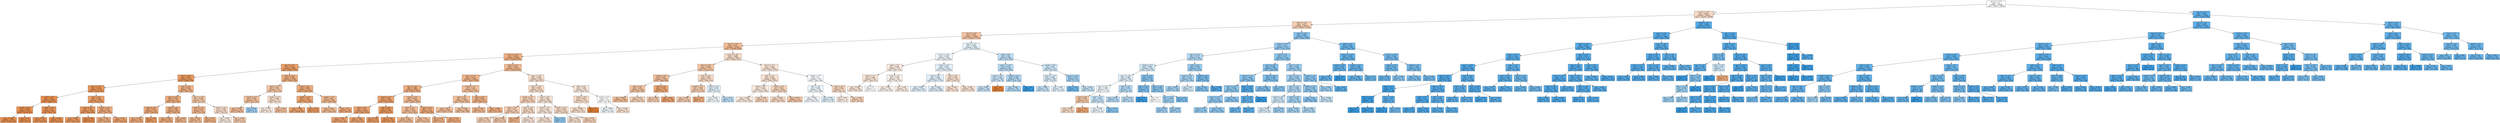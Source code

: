 digraph Tree {
node [shape=box, style="filled", color="black"] ;
0 [label="ap_hi_2 <= 0.5\ngini = 0.5\nsamples = 49000\nvalue = [24531, 24469]", fillcolor="#e5813901"] ;
1 [label="ap_hi_3 <= 0.5\ngini = 0.485\nsamples = 38935\nvalue = [22795, 16140]", fillcolor="#e581394a"] ;
0 -> 1 [labeldistance=2.5, labelangle=45, headlabel="True"] ;
2 [label="chol_3 <= 0.5\ngini = 0.471\nsamples = 36205\nvalue = [22437, 13768]", fillcolor="#e5813963"] ;
1 -> 2 ;
3 [label="age_4 <= 0.5\ngini = 0.453\nsamples = 32880\nvalue = [21502, 11378]", fillcolor="#e5813978"] ;
2 -> 3 ;
4 [label="age_3 <= 0.5\ngini = 0.43\nsamples = 27936\nvalue = [19188, 8748]", fillcolor="#e581398b"] ;
3 -> 4 ;
5 [label="ap_hi_1 <= 0.5\ngini = 0.394\nsamples = 19980\nvalue = [14599, 5381]", fillcolor="#e58139a1"] ;
4 -> 5 ;
6 [label="age_2 <= 0.5\ngini = 0.313\nsamples = 6464\nvalue = [5209, 1255]", fillcolor="#e58139c2"] ;
5 -> 6 ;
7 [label="chol_2 <= 0.5\ngini = 0.267\nsamples = 4275\nvalue = [3596, 679]", fillcolor="#e58139cf"] ;
6 -> 7 ;
8 [label="age_1 <= 0.5\ngini = 0.243\nsamples = 3731\nvalue = [3204, 527]", fillcolor="#e58139d5"] ;
7 -> 8 ;
9 [label="male <= 0.5\ngini = 0.183\nsamples = 2076\nvalue = [1865, 211]", fillcolor="#e58139e2"] ;
8 -> 9 ;
10 [label="smoke <= 0.5\ngini = 0.168\nsamples = 1519\nvalue = [1378, 141]", fillcolor="#e58139e5"] ;
9 -> 10 ;
11 [label="gini = 0.168\nsamples = 1487\nvalue = [1349, 138]", fillcolor="#e58139e5"] ;
10 -> 11 ;
12 [label="gini = 0.17\nsamples = 32\nvalue = [29, 3]", fillcolor="#e58139e5"] ;
10 -> 12 ;
13 [label="smoke <= 0.5\ngini = 0.22\nsamples = 557\nvalue = [487, 70]", fillcolor="#e58139da"] ;
9 -> 13 ;
14 [label="gini = 0.235\nsamples = 426\nvalue = [368, 58]", fillcolor="#e58139d7"] ;
13 -> 14 ;
15 [label="gini = 0.166\nsamples = 131\nvalue = [119, 12]", fillcolor="#e58139e5"] ;
13 -> 15 ;
16 [label="male <= 0.5\ngini = 0.309\nsamples = 1655\nvalue = [1339, 316]", fillcolor="#e58139c3"] ;
8 -> 16 ;
17 [label="smoke <= 0.5\ngini = 0.28\nsamples = 1189\nvalue = [989, 200]", fillcolor="#e58139cb"] ;
16 -> 17 ;
18 [label="gini = 0.282\nsamples = 1167\nvalue = [969, 198]", fillcolor="#e58139cb"] ;
17 -> 18 ;
19 [label="gini = 0.165\nsamples = 22\nvalue = [20, 2]", fillcolor="#e58139e6"] ;
17 -> 19 ;
20 [label="smoke <= 0.5\ngini = 0.374\nsamples = 466\nvalue = [350, 116]", fillcolor="#e58139aa"] ;
16 -> 20 ;
21 [label="gini = 0.387\nsamples = 328\nvalue = [242, 86]", fillcolor="#e58139a4"] ;
20 -> 21 ;
22 [label="gini = 0.34\nsamples = 138\nvalue = [108, 30]", fillcolor="#e58139b8"] ;
20 -> 22 ;
23 [label="male <= 0.5\ngini = 0.403\nsamples = 544\nvalue = [392, 152]", fillcolor="#e581399c"] ;
7 -> 23 ;
24 [label="age_1 <= 0.5\ngini = 0.379\nsamples = 417\nvalue = [311, 106]", fillcolor="#e58139a8"] ;
23 -> 24 ;
25 [label="smoke <= 0.5\ngini = 0.372\nsamples = 194\nvalue = [146, 48]", fillcolor="#e58139ab"] ;
24 -> 25 ;
26 [label="gini = 0.375\nsamples = 188\nvalue = [141, 47]", fillcolor="#e58139aa"] ;
25 -> 26 ;
27 [label="gini = 0.278\nsamples = 6\nvalue = [5, 1]", fillcolor="#e58139cc"] ;
25 -> 27 ;
28 [label="smoke <= 0.5\ngini = 0.385\nsamples = 223\nvalue = [165, 58]", fillcolor="#e58139a5"] ;
24 -> 28 ;
29 [label="gini = 0.384\nsamples = 216\nvalue = [160, 56]", fillcolor="#e58139a6"] ;
28 -> 29 ;
30 [label="gini = 0.408\nsamples = 7\nvalue = [5, 2]", fillcolor="#e5813999"] ;
28 -> 30 ;
31 [label="age_1 <= 0.5\ngini = 0.462\nsamples = 127\nvalue = [81, 46]", fillcolor="#e581396e"] ;
23 -> 31 ;
32 [label="smoke <= 0.5\ngini = 0.416\nsamples = 61\nvalue = [43, 18]", fillcolor="#e5813994"] ;
31 -> 32 ;
33 [label="gini = 0.426\nsamples = 39\nvalue = [27, 12]", fillcolor="#e581398e"] ;
32 -> 33 ;
34 [label="gini = 0.397\nsamples = 22\nvalue = [16, 6]", fillcolor="#e581399f"] ;
32 -> 34 ;
35 [label="smoke <= 0.5\ngini = 0.489\nsamples = 66\nvalue = [38, 28]", fillcolor="#e5813943"] ;
31 -> 35 ;
36 [label="gini = 0.496\nsamples = 44\nvalue = [24, 20]", fillcolor="#e581392a"] ;
35 -> 36 ;
37 [label="gini = 0.463\nsamples = 22\nvalue = [14, 8]", fillcolor="#e581396d"] ;
35 -> 37 ;
38 [label="chol_1 <= 0.5\ngini = 0.388\nsamples = 2189\nvalue = [1613, 576]", fillcolor="#e58139a4"] ;
6 -> 38 ;
39 [label="male <= 0.5\ngini = 0.457\nsamples = 377\nvalue = [244, 133]", fillcolor="#e5813974"] ;
38 -> 39 ;
40 [label="smoke <= 0.5\ngini = 0.445\nsamples = 302\nvalue = [201, 101]", fillcolor="#e581397f"] ;
39 -> 40 ;
41 [label="gini = 0.438\nsamples = 293\nvalue = [198, 95]", fillcolor="#e5813985"] ;
40 -> 41 ;
42 [label="gini = 0.444\nsamples = 9\nvalue = [3, 6]", fillcolor="#399de57f"] ;
40 -> 42 ;
43 [label="smoke <= 0.5\ngini = 0.489\nsamples = 75\nvalue = [43, 32]", fillcolor="#e5813941"] ;
39 -> 43 ;
44 [label="gini = 0.497\nsamples = 54\nvalue = [29, 25]", fillcolor="#e5813923"] ;
43 -> 44 ;
45 [label="gini = 0.444\nsamples = 21\nvalue = [14, 7]", fillcolor="#e581397f"] ;
43 -> 45 ;
46 [label="male <= 0.5\ngini = 0.369\nsamples = 1812\nvalue = [1369, 443]", fillcolor="#e58139ac"] ;
38 -> 46 ;
47 [label="smoke <= 0.5\ngini = 0.347\nsamples = 1328\nvalue = [1031, 297]", fillcolor="#e58139b6"] ;
46 -> 47 ;
48 [label="gini = 0.348\nsamples = 1300\nvalue = [1008, 292]", fillcolor="#e58139b5"] ;
47 -> 48 ;
49 [label="gini = 0.293\nsamples = 28\nvalue = [23, 5]", fillcolor="#e58139c8"] ;
47 -> 49 ;
50 [label="smoke <= 0.5\ngini = 0.421\nsamples = 484\nvalue = [338, 146]", fillcolor="#e5813991"] ;
46 -> 50 ;
51 [label="gini = 0.433\nsamples = 378\nvalue = [258, 120]", fillcolor="#e5813988"] ;
50 -> 51 ;
52 [label="gini = 0.37\nsamples = 106\nvalue = [80, 26]", fillcolor="#e58139ac"] ;
50 -> 52 ;
53 [label="chol_2 <= 0.5\ngini = 0.424\nsamples = 13516\nvalue = [9390, 4126]", fillcolor="#e581398f"] ;
5 -> 53 ;
54 [label="age_2 <= 0.5\ngini = 0.412\nsamples = 12062\nvalue = [8557, 3505]", fillcolor="#e5813997"] ;
53 -> 54 ;
55 [label="age_1 <= 0.5\ngini = 0.386\nsamples = 6650\nvalue = [4912, 1738]", fillcolor="#e58139a5"] ;
54 -> 55 ;
56 [label="smoke <= 0.5\ngini = 0.329\nsamples = 3185\nvalue = [2525, 660]", fillcolor="#e58139bc"] ;
55 -> 56 ;
57 [label="male <= 0.5\ngini = 0.337\nsamples = 2810\nvalue = [2207, 603]", fillcolor="#e58139b9"] ;
56 -> 57 ;
58 [label="gini = 0.333\nsamples = 1717\nvalue = [1355, 362]", fillcolor="#e58139bb"] ;
57 -> 58 ;
59 [label="gini = 0.344\nsamples = 1093\nvalue = [852, 241]", fillcolor="#e58139b7"] ;
57 -> 59 ;
60 [label="male <= 0.5\ngini = 0.258\nsamples = 375\nvalue = [318, 57]", fillcolor="#e58139d1"] ;
56 -> 60 ;
61 [label="gini = 0.295\nsamples = 50\nvalue = [41, 9]", fillcolor="#e58139c7"] ;
60 -> 61 ;
62 [label="gini = 0.252\nsamples = 325\nvalue = [277, 48]", fillcolor="#e58139d3"] ;
60 -> 62 ;
63 [label="smoke <= 0.5\ngini = 0.429\nsamples = 3465\nvalue = [2387, 1078]", fillcolor="#e581398c"] ;
55 -> 63 ;
64 [label="male <= 0.5\ngini = 0.434\nsamples = 3121\nvalue = [2129, 992]", fillcolor="#e5813988"] ;
63 -> 64 ;
65 [label="gini = 0.43\nsamples = 1982\nvalue = [1363, 619]", fillcolor="#e581398b"] ;
64 -> 65 ;
66 [label="gini = 0.44\nsamples = 1139\nvalue = [766, 373]", fillcolor="#e5813983"] ;
64 -> 66 ;
67 [label="male <= 0.5\ngini = 0.375\nsamples = 344\nvalue = [258, 86]", fillcolor="#e58139aa"] ;
63 -> 67 ;
68 [label="gini = 0.397\nsamples = 33\nvalue = [24, 9]", fillcolor="#e581399f"] ;
67 -> 68 ;
69 [label="gini = 0.373\nsamples = 311\nvalue = [234, 77]", fillcolor="#e58139ab"] ;
67 -> 69 ;
70 [label="smoke <= 0.5\ngini = 0.44\nsamples = 5412\nvalue = [3645, 1767]", fillcolor="#e5813983"] ;
54 -> 70 ;
71 [label="male <= 0.5\ngini = 0.443\nsamples = 4990\nvalue = [3340, 1650]", fillcolor="#e5813981"] ;
70 -> 71 ;
72 [label="gini = 0.44\nsamples = 3495\nvalue = [2353, 1142]", fillcolor="#e5813983"] ;
71 -> 72 ;
73 [label="gini = 0.449\nsamples = 1495\nvalue = [987, 508]", fillcolor="#e581397c"] ;
71 -> 73 ;
74 [label="male <= 0.5\ngini = 0.401\nsamples = 422\nvalue = [305, 117]", fillcolor="#e581399d"] ;
70 -> 74 ;
75 [label="gini = 0.423\nsamples = 46\nvalue = [32, 14]", fillcolor="#e581398f"] ;
74 -> 75 ;
76 [label="gini = 0.398\nsamples = 376\nvalue = [273, 103]", fillcolor="#e581399f"] ;
74 -> 76 ;
77 [label="age_1 <= 0.5\ngini = 0.489\nsamples = 1454\nvalue = [833, 621]", fillcolor="#e5813941"] ;
53 -> 77 ;
78 [label="age_2 <= 0.5\ngini = 0.487\nsamples = 1027\nvalue = [597, 430]", fillcolor="#e5813947"] ;
77 -> 78 ;
79 [label="smoke <= 0.5\ngini = 0.473\nsamples = 344\nvalue = [212, 132]", fillcolor="#e5813960"] ;
78 -> 79 ;
80 [label="male <= 0.5\ngini = 0.47\nsamples = 296\nvalue = [184, 112]", fillcolor="#e5813964"] ;
79 -> 80 ;
81 [label="gini = 0.474\nsamples = 192\nvalue = [118, 74]", fillcolor="#e581395f"] ;
80 -> 81 ;
82 [label="gini = 0.464\nsamples = 104\nvalue = [66, 38]", fillcolor="#e581396c"] ;
80 -> 82 ;
83 [label="male <= 0.5\ngini = 0.486\nsamples = 48\nvalue = [28, 20]", fillcolor="#e5813949"] ;
79 -> 83 ;
84 [label="gini = 0.408\nsamples = 7\nvalue = [5, 2]", fillcolor="#e5813999"] ;
83 -> 84 ;
85 [label="gini = 0.493\nsamples = 41\nvalue = [23, 18]", fillcolor="#e5813937"] ;
83 -> 85 ;
86 [label="male <= 0.5\ngini = 0.492\nsamples = 683\nvalue = [385, 298]", fillcolor="#e581393a"] ;
78 -> 86 ;
87 [label="smoke <= 0.5\ngini = 0.494\nsamples = 470\nvalue = [261, 209]", fillcolor="#e5813933"] ;
86 -> 87 ;
88 [label="gini = 0.493\nsamples = 460\nvalue = [258, 202]", fillcolor="#e5813937"] ;
87 -> 88 ;
89 [label="gini = 0.42\nsamples = 10\nvalue = [3, 7]", fillcolor="#399de592"] ;
87 -> 89 ;
90 [label="smoke <= 0.5\ngini = 0.486\nsamples = 213\nvalue = [124, 89]", fillcolor="#e5813948"] ;
86 -> 90 ;
91 [label="gini = 0.491\nsamples = 153\nvalue = [87, 66]", fillcolor="#e581393e"] ;
90 -> 91 ;
92 [label="gini = 0.473\nsamples = 60\nvalue = [37, 23]", fillcolor="#e5813960"] ;
90 -> 92 ;
93 [label="male <= 0.5\ngini = 0.494\nsamples = 427\nvalue = [236, 191]", fillcolor="#e5813931"] ;
77 -> 93 ;
94 [label="smoke <= 0.5\ngini = 0.487\nsamples = 270\nvalue = [157, 113]", fillcolor="#e5813947"] ;
93 -> 94 ;
95 [label="gini = 0.489\nsamples = 266\nvalue = [153, 113]", fillcolor="#e5813943"] ;
94 -> 95 ;
96 [label="gini = 0.0\nsamples = 4\nvalue = [4, 0]", fillcolor="#e58139ff"] ;
94 -> 96 ;
97 [label="smoke <= 0.5\ngini = 0.5\nsamples = 157\nvalue = [79, 78]", fillcolor="#e5813903"] ;
93 -> 97 ;
98 [label="gini = 0.499\nsamples = 107\nvalue = [51, 56]", fillcolor="#399de517"] ;
97 -> 98 ;
99 [label="gini = 0.493\nsamples = 50\nvalue = [28, 22]", fillcolor="#e5813937"] ;
97 -> 99 ;
100 [label="ap_hi_1 <= 0.5\ngini = 0.488\nsamples = 7956\nvalue = [4589, 3367]", fillcolor="#e5813944"] ;
4 -> 100 ;
101 [label="chol_2 <= 0.5\ngini = 0.454\nsamples = 1771\nvalue = [1154, 617]", fillcolor="#e5813977"] ;
100 -> 101 ;
102 [label="smoke <= 0.5\ngini = 0.445\nsamples = 1454\nvalue = [968, 486]", fillcolor="#e581397f"] ;
101 -> 102 ;
103 [label="male <= 0.5\ngini = 0.451\nsamples = 1322\nvalue = [867, 455]", fillcolor="#e5813979"] ;
102 -> 103 ;
104 [label="gini = 0.442\nsamples = 1008\nvalue = [675, 333]", fillcolor="#e5813981"] ;
103 -> 104 ;
105 [label="gini = 0.475\nsamples = 314\nvalue = [192, 122]", fillcolor="#e581395d"] ;
103 -> 105 ;
106 [label="male <= 0.5\ngini = 0.359\nsamples = 132\nvalue = [101, 31]", fillcolor="#e58139b1"] ;
102 -> 106 ;
107 [label="gini = 0.469\nsamples = 16\nvalue = [10, 6]", fillcolor="#e5813966"] ;
106 -> 107 ;
108 [label="gini = 0.338\nsamples = 116\nvalue = [91, 25]", fillcolor="#e58139b9"] ;
106 -> 108 ;
109 [label="male <= 0.5\ngini = 0.485\nsamples = 317\nvalue = [186, 131]", fillcolor="#e581394b"] ;
101 -> 109 ;
110 [label="smoke <= 0.5\ngini = 0.468\nsamples = 241\nvalue = [151, 90]", fillcolor="#e5813967"] ;
109 -> 110 ;
111 [label="gini = 0.469\nsamples = 237\nvalue = [148, 89]", fillcolor="#e5813966"] ;
110 -> 111 ;
112 [label="gini = 0.375\nsamples = 4\nvalue = [3, 1]", fillcolor="#e58139aa"] ;
110 -> 112 ;
113 [label="smoke <= 0.5\ngini = 0.497\nsamples = 76\nvalue = [35, 41]", fillcolor="#399de525"] ;
109 -> 113 ;
114 [label="gini = 0.499\nsamples = 56\nvalue = [27, 29]", fillcolor="#399de512"] ;
113 -> 114 ;
115 [label="gini = 0.48\nsamples = 20\nvalue = [8, 12]", fillcolor="#399de555"] ;
113 -> 115 ;
116 [label="chol_2 <= 0.5\ngini = 0.494\nsamples = 6185\nvalue = [3435, 2750]", fillcolor="#e5813933"] ;
100 -> 116 ;
117 [label="male <= 0.5\ngini = 0.492\nsamples = 5404\nvalue = [3053, 2351]", fillcolor="#e581393b"] ;
116 -> 117 ;
118 [label="smoke <= 0.5\ngini = 0.495\nsamples = 3550\nvalue = [1944, 1606]", fillcolor="#e581392c"] ;
117 -> 118 ;
119 [label="gini = 0.496\nsamples = 3497\nvalue = [1912, 1585]", fillcolor="#e581392c"] ;
118 -> 119 ;
120 [label="gini = 0.478\nsamples = 53\nvalue = [32, 21]", fillcolor="#e5813958"] ;
118 -> 120 ;
121 [label="smoke <= 0.5\ngini = 0.481\nsamples = 1854\nvalue = [1109, 745]", fillcolor="#e5813954"] ;
117 -> 121 ;
122 [label="gini = 0.485\nsamples = 1517\nvalue = [891, 626]", fillcolor="#e581394c"] ;
121 -> 122 ;
123 [label="gini = 0.457\nsamples = 337\nvalue = [218, 119]", fillcolor="#e5813974"] ;
121 -> 123 ;
124 [label="smoke <= 0.5\ngini = 0.5\nsamples = 781\nvalue = [382, 399]", fillcolor="#399de50b"] ;
116 -> 124 ;
125 [label="male <= 0.5\ngini = 0.499\nsamples = 704\nvalue = [336, 368]", fillcolor="#399de516"] ;
124 -> 125 ;
126 [label="gini = 0.499\nsamples = 536\nvalue = [259, 277]", fillcolor="#399de511"] ;
125 -> 126 ;
127 [label="gini = 0.497\nsamples = 168\nvalue = [77, 91]", fillcolor="#399de527"] ;
125 -> 127 ;
128 [label="male <= 0.5\ngini = 0.481\nsamples = 77\nvalue = [46, 31]", fillcolor="#e5813953"] ;
124 -> 128 ;
129 [label="gini = 0.497\nsamples = 13\nvalue = [7, 6]", fillcolor="#e5813924"] ;
128 -> 129 ;
130 [label="gini = 0.476\nsamples = 64\nvalue = [39, 25]", fillcolor="#e581395c"] ;
128 -> 130 ;
131 [label="chol_2 <= 0.5\ngini = 0.498\nsamples = 4944\nvalue = [2314, 2630]", fillcolor="#399de51f"] ;
3 -> 131 ;
132 [label="ap_hi_1 <= 0.5\ngini = 0.499\nsamples = 4264\nvalue = [2042, 2222]", fillcolor="#399de515"] ;
131 -> 132 ;
133 [label="male <= 0.5\ngini = 0.496\nsamples = 811\nvalue = [441, 370]", fillcolor="#e5813929"] ;
132 -> 133 ;
134 [label="smoke <= 0.5\ngini = 0.494\nsamples = 530\nvalue = [293, 237]", fillcolor="#e5813931"] ;
133 -> 134 ;
135 [label="gini = 0.494\nsamples = 526\nvalue = [291, 235]", fillcolor="#e5813931"] ;
134 -> 135 ;
136 [label="gini = 0.5\nsamples = 4\nvalue = [2, 2]", fillcolor="#e5813900"] ;
134 -> 136 ;
137 [label="smoke <= 0.5\ngini = 0.499\nsamples = 281\nvalue = [148, 133]", fillcolor="#e581391a"] ;
133 -> 137 ;
138 [label="gini = 0.499\nsamples = 229\nvalue = [120, 109]", fillcolor="#e5813917"] ;
137 -> 138 ;
139 [label="gini = 0.497\nsamples = 52\nvalue = [28, 24]", fillcolor="#e5813924"] ;
137 -> 139 ;
140 [label="smoke <= 0.5\ngini = 0.497\nsamples = 3453\nvalue = [1601, 1852]", fillcolor="#399de523"] ;
132 -> 140 ;
141 [label="male <= 0.5\ngini = 0.496\nsamples = 3230\nvalue = [1475, 1755]", fillcolor="#399de529"] ;
140 -> 141 ;
142 [label="gini = 0.496\nsamples = 2135\nvalue = [978, 1157]", fillcolor="#399de527"] ;
141 -> 142 ;
143 [label="gini = 0.496\nsamples = 1095\nvalue = [497, 598]", fillcolor="#399de52b"] ;
141 -> 143 ;
144 [label="male <= 0.5\ngini = 0.492\nsamples = 223\nvalue = [126, 97]", fillcolor="#e581393b"] ;
140 -> 144 ;
145 [label="gini = 0.491\nsamples = 23\nvalue = [13, 10]", fillcolor="#e581393b"] ;
144 -> 145 ;
146 [label="gini = 0.492\nsamples = 200\nvalue = [113, 87]", fillcolor="#e581393b"] ;
144 -> 146 ;
147 [label="male <= 0.5\ngini = 0.48\nsamples = 680\nvalue = [272, 408]", fillcolor="#399de555"] ;
131 -> 147 ;
148 [label="ap_hi_1 <= 0.5\ngini = 0.474\nsamples = 463\nvalue = [179, 284]", fillcolor="#399de55e"] ;
147 -> 148 ;
149 [label="smoke <= 0.5\ngini = 0.488\nsamples = 128\nvalue = [54, 74]", fillcolor="#399de545"] ;
148 -> 149 ;
150 [label="gini = 0.485\nsamples = 126\nvalue = [52, 74]", fillcolor="#399de54c"] ;
149 -> 150 ;
151 [label="gini = 0.0\nsamples = 2\nvalue = [2, 0]", fillcolor="#e58139ff"] ;
149 -> 151 ;
152 [label="smoke <= 0.5\ngini = 0.468\nsamples = 335\nvalue = [125, 210]", fillcolor="#399de567"] ;
148 -> 152 ;
153 [label="gini = 0.469\nsamples = 332\nvalue = [125, 207]", fillcolor="#399de565"] ;
152 -> 153 ;
154 [label="gini = 0.0\nsamples = 3\nvalue = [0, 3]", fillcolor="#399de5ff"] ;
152 -> 154 ;
155 [label="smoke <= 0.5\ngini = 0.49\nsamples = 217\nvalue = [93, 124]", fillcolor="#399de540"] ;
147 -> 155 ;
156 [label="ap_hi_1 <= 0.5\ngini = 0.495\nsamples = 169\nvalue = [76, 93]", fillcolor="#399de52f"] ;
155 -> 156 ;
157 [label="gini = 0.484\nsamples = 56\nvalue = [23, 33]", fillcolor="#399de54d"] ;
156 -> 157 ;
158 [label="gini = 0.498\nsamples = 113\nvalue = [53, 60]", fillcolor="#399de51e"] ;
156 -> 158 ;
159 [label="ap_hi_1 <= 0.5\ngini = 0.457\nsamples = 48\nvalue = [17, 31]", fillcolor="#399de573"] ;
155 -> 159 ;
160 [label="gini = 0.337\nsamples = 14\nvalue = [3, 11]", fillcolor="#399de5b9"] ;
159 -> 160 ;
161 [label="gini = 0.484\nsamples = 34\nvalue = [14, 20]", fillcolor="#399de54d"] ;
159 -> 161 ;
162 [label="age_4 <= 0.5\ngini = 0.404\nsamples = 3325\nvalue = [935, 2390]", fillcolor="#399de59b"] ;
2 -> 162 ;
163 [label="ap_hi_1 <= 0.5\ngini = 0.43\nsamples = 2376\nvalue = [742, 1634]", fillcolor="#399de58b"] ;
162 -> 163 ;
164 [label="age_3 <= 0.5\ngini = 0.473\nsamples = 444\nvalue = [170, 274]", fillcolor="#399de561"] ;
163 -> 164 ;
165 [label="smoke <= 0.5\ngini = 0.492\nsamples = 229\nvalue = [100, 129]", fillcolor="#399de539"] ;
164 -> 165 ;
166 [label="age_1 <= 0.5\ngini = 0.496\nsamples = 204\nvalue = [93, 111]", fillcolor="#399de529"] ;
165 -> 166 ;
167 [label="age_2 <= 0.5\ngini = 0.499\nsamples = 147\nvalue = [71, 76]", fillcolor="#399de511"] ;
166 -> 167 ;
168 [label="male <= 0.5\ngini = 0.459\nsamples = 42\nvalue = [27, 15]", fillcolor="#e5813971"] ;
167 -> 168 ;
169 [label="gini = 0.485\nsamples = 29\nvalue = [17, 12]", fillcolor="#e581394b"] ;
168 -> 169 ;
170 [label="gini = 0.355\nsamples = 13\nvalue = [10, 3]", fillcolor="#e58139b3"] ;
168 -> 170 ;
171 [label="male <= 0.5\ngini = 0.487\nsamples = 105\nvalue = [44, 61]", fillcolor="#399de547"] ;
167 -> 171 ;
172 [label="gini = 0.499\nsamples = 74\nvalue = [35, 39]", fillcolor="#399de51a"] ;
171 -> 172 ;
173 [label="gini = 0.412\nsamples = 31\nvalue = [9, 22]", fillcolor="#399de597"] ;
171 -> 173 ;
174 [label="male <= 0.5\ngini = 0.474\nsamples = 57\nvalue = [22, 35]", fillcolor="#399de55f"] ;
166 -> 174 ;
175 [label="gini = 0.472\nsamples = 34\nvalue = [13, 21]", fillcolor="#399de561"] ;
174 -> 175 ;
176 [label="gini = 0.476\nsamples = 23\nvalue = [9, 14]", fillcolor="#399de55b"] ;
174 -> 176 ;
177 [label="male <= 0.5\ngini = 0.403\nsamples = 25\nvalue = [7, 18]", fillcolor="#399de59c"] ;
165 -> 177 ;
178 [label="age_2 <= 0.5\ngini = 0.375\nsamples = 4\nvalue = [1, 3]", fillcolor="#399de5aa"] ;
177 -> 178 ;
179 [label="gini = 0.0\nsamples = 2\nvalue = [0, 2]", fillcolor="#399de5ff"] ;
178 -> 179 ;
180 [label="gini = 0.5\nsamples = 2\nvalue = [1, 1]", fillcolor="#e5813900"] ;
178 -> 180 ;
181 [label="age_2 <= 0.5\ngini = 0.408\nsamples = 21\nvalue = [6, 15]", fillcolor="#399de599"] ;
177 -> 181 ;
182 [label="age_1 <= 0.5\ngini = 0.444\nsamples = 9\nvalue = [3, 6]", fillcolor="#399de57f"] ;
181 -> 182 ;
183 [label="gini = 0.444\nsamples = 3\nvalue = [1, 2]", fillcolor="#399de57f"] ;
182 -> 183 ;
184 [label="gini = 0.444\nsamples = 6\nvalue = [2, 4]", fillcolor="#399de57f"] ;
182 -> 184 ;
185 [label="gini = 0.375\nsamples = 12\nvalue = [3, 9]", fillcolor="#399de5aa"] ;
181 -> 185 ;
186 [label="male <= 0.5\ngini = 0.439\nsamples = 215\nvalue = [70, 145]", fillcolor="#399de584"] ;
164 -> 186 ;
187 [label="smoke <= 0.5\ngini = 0.457\nsamples = 161\nvalue = [57, 104]", fillcolor="#399de573"] ;
186 -> 187 ;
188 [label="gini = 0.455\nsamples = 154\nvalue = [54, 100]", fillcolor="#399de575"] ;
187 -> 188 ;
189 [label="gini = 0.49\nsamples = 7\nvalue = [3, 4]", fillcolor="#399de540"] ;
187 -> 189 ;
190 [label="smoke <= 0.5\ngini = 0.366\nsamples = 54\nvalue = [13, 41]", fillcolor="#399de5ae"] ;
186 -> 190 ;
191 [label="gini = 0.391\nsamples = 45\nvalue = [12, 33]", fillcolor="#399de5a2"] ;
190 -> 191 ;
192 [label="gini = 0.198\nsamples = 9\nvalue = [1, 8]", fillcolor="#399de5df"] ;
190 -> 192 ;
193 [label="male <= 0.5\ngini = 0.417\nsamples = 1932\nvalue = [572, 1360]", fillcolor="#399de594"] ;
163 -> 193 ;
194 [label="age_3 <= 0.5\ngini = 0.405\nsamples = 1349\nvalue = [380, 969]", fillcolor="#399de59b"] ;
193 -> 194 ;
195 [label="smoke <= 0.5\ngini = 0.418\nsamples = 698\nvalue = [208, 490]", fillcolor="#399de593"] ;
194 -> 195 ;
196 [label="age_1 <= 0.5\ngini = 0.422\nsamples = 680\nvalue = [206, 474]", fillcolor="#399de590"] ;
195 -> 196 ;
197 [label="age_2 <= 0.5\ngini = 0.427\nsamples = 506\nvalue = [156, 350]", fillcolor="#399de58d"] ;
196 -> 197 ;
198 [label="gini = 0.433\nsamples = 104\nvalue = [33, 71]", fillcolor="#399de588"] ;
197 -> 198 ;
199 [label="gini = 0.425\nsamples = 402\nvalue = [123, 279]", fillcolor="#399de58f"] ;
197 -> 199 ;
200 [label="gini = 0.41\nsamples = 174\nvalue = [50, 124]", fillcolor="#399de598"] ;
196 -> 200 ;
201 [label="age_1 <= 0.5\ngini = 0.198\nsamples = 18\nvalue = [2, 16]", fillcolor="#399de5df"] ;
195 -> 201 ;
202 [label="age_2 <= 0.5\ngini = 0.278\nsamples = 12\nvalue = [2, 10]", fillcolor="#399de5cc"] ;
201 -> 202 ;
203 [label="gini = 0.32\nsamples = 5\nvalue = [1, 4]", fillcolor="#399de5bf"] ;
202 -> 203 ;
204 [label="gini = 0.245\nsamples = 7\nvalue = [1, 6]", fillcolor="#399de5d4"] ;
202 -> 204 ;
205 [label="gini = 0.0\nsamples = 6\nvalue = [0, 6]", fillcolor="#399de5ff"] ;
201 -> 205 ;
206 [label="smoke <= 0.5\ngini = 0.389\nsamples = 651\nvalue = [172, 479]", fillcolor="#399de5a3"] ;
194 -> 206 ;
207 [label="gini = 0.389\nsamples = 636\nvalue = [168, 468]", fillcolor="#399de5a3"] ;
206 -> 207 ;
208 [label="gini = 0.391\nsamples = 15\nvalue = [4, 11]", fillcolor="#399de5a2"] ;
206 -> 208 ;
209 [label="age_1 <= 0.5\ngini = 0.442\nsamples = 583\nvalue = [192, 391]", fillcolor="#399de582"] ;
193 -> 209 ;
210 [label="age_3 <= 0.5\ngini = 0.448\nsamples = 479\nvalue = [162, 317]", fillcolor="#399de57d"] ;
209 -> 210 ;
211 [label="age_2 <= 0.5\ngini = 0.468\nsamples = 209\nvalue = [78, 131]", fillcolor="#399de567"] ;
210 -> 211 ;
212 [label="smoke <= 0.5\ngini = 0.491\nsamples = 46\nvalue = [20, 26]", fillcolor="#399de53b"] ;
211 -> 212 ;
213 [label="gini = 0.495\nsamples = 40\nvalue = [18, 22]", fillcolor="#399de52e"] ;
212 -> 213 ;
214 [label="gini = 0.444\nsamples = 6\nvalue = [2, 4]", fillcolor="#399de57f"] ;
212 -> 214 ;
215 [label="smoke <= 0.5\ngini = 0.458\nsamples = 163\nvalue = [58, 105]", fillcolor="#399de572"] ;
211 -> 215 ;
216 [label="gini = 0.456\nsamples = 125\nvalue = [44, 81]", fillcolor="#399de574"] ;
215 -> 216 ;
217 [label="gini = 0.465\nsamples = 38\nvalue = [14, 24]", fillcolor="#399de56a"] ;
215 -> 217 ;
218 [label="smoke <= 0.5\ngini = 0.429\nsamples = 270\nvalue = [84, 186]", fillcolor="#399de58c"] ;
210 -> 218 ;
219 [label="gini = 0.41\nsamples = 222\nvalue = [64, 158]", fillcolor="#399de598"] ;
218 -> 219 ;
220 [label="gini = 0.486\nsamples = 48\nvalue = [20, 28]", fillcolor="#399de549"] ;
218 -> 220 ;
221 [label="smoke <= 0.5\ngini = 0.411\nsamples = 104\nvalue = [30, 74]", fillcolor="#399de598"] ;
209 -> 221 ;
222 [label="gini = 0.444\nsamples = 78\nvalue = [26, 52]", fillcolor="#399de57f"] ;
221 -> 222 ;
223 [label="gini = 0.26\nsamples = 26\nvalue = [4, 22]", fillcolor="#399de5d1"] ;
221 -> 223 ;
224 [label="male <= 0.5\ngini = 0.324\nsamples = 949\nvalue = [193, 756]", fillcolor="#399de5be"] ;
162 -> 224 ;
225 [label="ap_hi_1 <= 0.5\ngini = 0.305\nsamples = 650\nvalue = [122, 528]", fillcolor="#399de5c4"] ;
224 -> 225 ;
226 [label="smoke <= 0.5\ngini = 0.287\nsamples = 92\nvalue = [16, 76]", fillcolor="#399de5c9"] ;
225 -> 226 ;
227 [label="gini = 0.29\nsamples = 91\nvalue = [16, 75]", fillcolor="#399de5c9"] ;
226 -> 227 ;
228 [label="gini = 0.0\nsamples = 1\nvalue = [0, 1]", fillcolor="#399de5ff"] ;
226 -> 228 ;
229 [label="smoke <= 0.5\ngini = 0.308\nsamples = 558\nvalue = [106, 452]", fillcolor="#399de5c3"] ;
225 -> 229 ;
230 [label="gini = 0.308\nsamples = 548\nvalue = [104, 444]", fillcolor="#399de5c3"] ;
229 -> 230 ;
231 [label="gini = 0.32\nsamples = 10\nvalue = [2, 8]", fillcolor="#399de5bf"] ;
229 -> 231 ;
232 [label="ap_hi_1 <= 0.5\ngini = 0.362\nsamples = 299\nvalue = [71, 228]", fillcolor="#399de5b0"] ;
224 -> 232 ;
233 [label="smoke <= 0.5\ngini = 0.339\nsamples = 60\nvalue = [13, 47]", fillcolor="#399de5b8"] ;
232 -> 233 ;
234 [label="gini = 0.315\nsamples = 46\nvalue = [9, 37]", fillcolor="#399de5c1"] ;
233 -> 234 ;
235 [label="gini = 0.408\nsamples = 14\nvalue = [4, 10]", fillcolor="#399de599"] ;
233 -> 235 ;
236 [label="smoke <= 0.5\ngini = 0.368\nsamples = 239\nvalue = [58, 181]", fillcolor="#399de5ad"] ;
232 -> 236 ;
237 [label="gini = 0.372\nsamples = 198\nvalue = [49, 149]", fillcolor="#399de5ab"] ;
236 -> 237 ;
238 [label="gini = 0.343\nsamples = 41\nvalue = [9, 32]", fillcolor="#399de5b7"] ;
236 -> 238 ;
239 [label="smoke <= 0.5\ngini = 0.228\nsamples = 2730\nvalue = [358, 2372]", fillcolor="#399de5d9"] ;
1 -> 239 ;
240 [label="age_4 <= 0.5\ngini = 0.231\nsamples = 2466\nvalue = [328, 2138]", fillcolor="#399de5d8"] ;
239 -> 240 ;
241 [label="chol_1 <= 0.5\ngini = 0.225\nsamples = 1808\nvalue = [234, 1574]", fillcolor="#399de5d9"] ;
240 -> 241 ;
242 [label="age_3 <= 0.5\ngini = 0.242\nsamples = 689\nvalue = [97, 592]", fillcolor="#399de5d5"] ;
241 -> 242 ;
243 [label="age_1 <= 0.5\ngini = 0.207\nsamples = 349\nvalue = [41, 308]", fillcolor="#399de5dd"] ;
242 -> 243 ;
244 [label="age_2 <= 0.5\ngini = 0.195\nsamples = 247\nvalue = [27, 220]", fillcolor="#399de5e0"] ;
243 -> 244 ;
245 [label="male <= 0.5\ngini = 0.12\nsamples = 47\nvalue = [3, 44]", fillcolor="#399de5ee"] ;
244 -> 245 ;
246 [label="chol_2 <= 0.5\ngini = 0.057\nsamples = 34\nvalue = [1, 33]", fillcolor="#399de5f7"] ;
245 -> 246 ;
247 [label="gini = 0.0\nsamples = 7\nvalue = [0, 7]", fillcolor="#399de5ff"] ;
246 -> 247 ;
248 [label="gini = 0.071\nsamples = 27\nvalue = [1, 26]", fillcolor="#399de5f5"] ;
246 -> 248 ;
249 [label="chol_2 <= 0.5\ngini = 0.26\nsamples = 13\nvalue = [2, 11]", fillcolor="#399de5d1"] ;
245 -> 249 ;
250 [label="gini = 0.0\nsamples = 4\nvalue = [0, 4]", fillcolor="#399de5ff"] ;
249 -> 250 ;
251 [label="gini = 0.346\nsamples = 9\nvalue = [2, 7]", fillcolor="#399de5b6"] ;
249 -> 251 ;
252 [label="chol_3 <= 0.5\ngini = 0.211\nsamples = 200\nvalue = [24, 176]", fillcolor="#399de5dc"] ;
244 -> 252 ;
253 [label="male <= 0.5\ngini = 0.18\nsamples = 110\nvalue = [11, 99]", fillcolor="#399de5e3"] ;
252 -> 253 ;
254 [label="gini = 0.18\nsamples = 70\nvalue = [7, 63]", fillcolor="#399de5e3"] ;
253 -> 254 ;
255 [label="gini = 0.18\nsamples = 40\nvalue = [4, 36]", fillcolor="#399de5e3"] ;
253 -> 255 ;
256 [label="male <= 0.5\ngini = 0.247\nsamples = 90\nvalue = [13, 77]", fillcolor="#399de5d4"] ;
252 -> 256 ;
257 [label="gini = 0.245\nsamples = 63\nvalue = [9, 54]", fillcolor="#399de5d4"] ;
256 -> 257 ;
258 [label="gini = 0.252\nsamples = 27\nvalue = [4, 23]", fillcolor="#399de5d3"] ;
256 -> 258 ;
259 [label="male <= 0.5\ngini = 0.237\nsamples = 102\nvalue = [14, 88]", fillcolor="#399de5d6"] ;
243 -> 259 ;
260 [label="chol_3 <= 0.5\ngini = 0.254\nsamples = 67\nvalue = [10, 57]", fillcolor="#399de5d2"] ;
259 -> 260 ;
261 [label="gini = 0.24\nsamples = 43\nvalue = [6, 37]", fillcolor="#399de5d6"] ;
260 -> 261 ;
262 [label="gini = 0.278\nsamples = 24\nvalue = [4, 20]", fillcolor="#399de5cc"] ;
260 -> 262 ;
263 [label="chol_2 <= 0.5\ngini = 0.202\nsamples = 35\nvalue = [4, 31]", fillcolor="#399de5de"] ;
259 -> 263 ;
264 [label="gini = 0.133\nsamples = 14\nvalue = [1, 13]", fillcolor="#399de5eb"] ;
263 -> 264 ;
265 [label="gini = 0.245\nsamples = 21\nvalue = [3, 18]", fillcolor="#399de5d4"] ;
263 -> 265 ;
266 [label="male <= 0.5\ngini = 0.275\nsamples = 340\nvalue = [56, 284]", fillcolor="#399de5cd"] ;
242 -> 266 ;
267 [label="chol_3 <= 0.5\ngini = 0.248\nsamples = 234\nvalue = [34, 200]", fillcolor="#399de5d4"] ;
266 -> 267 ;
268 [label="gini = 0.271\nsamples = 99\nvalue = [16, 83]", fillcolor="#399de5ce"] ;
267 -> 268 ;
269 [label="gini = 0.231\nsamples = 135\nvalue = [18, 117]", fillcolor="#399de5d8"] ;
267 -> 269 ;
270 [label="chol_2 <= 0.5\ngini = 0.329\nsamples = 106\nvalue = [22, 84]", fillcolor="#399de5bc"] ;
266 -> 270 ;
271 [label="gini = 0.308\nsamples = 42\nvalue = [8, 34]", fillcolor="#399de5c3"] ;
270 -> 271 ;
272 [label="gini = 0.342\nsamples = 64\nvalue = [14, 50]", fillcolor="#399de5b8"] ;
270 -> 272 ;
273 [label="age_2 <= 0.5\ngini = 0.215\nsamples = 1119\nvalue = [137, 982]", fillcolor="#399de5db"] ;
241 -> 273 ;
274 [label="male <= 0.5\ngini = 0.209\nsamples = 778\nvalue = [92, 686]", fillcolor="#399de5dd"] ;
273 -> 274 ;
275 [label="age_1 <= 0.5\ngini = 0.2\nsamples = 514\nvalue = [58, 456]", fillcolor="#399de5df"] ;
274 -> 275 ;
276 [label="age_3 <= 0.5\ngini = 0.192\nsamples = 381\nvalue = [41, 340]", fillcolor="#399de5e0"] ;
275 -> 276 ;
277 [label="gini = 0.202\nsamples = 79\nvalue = [9, 70]", fillcolor="#399de5de"] ;
276 -> 277 ;
278 [label="gini = 0.189\nsamples = 302\nvalue = [32, 270]", fillcolor="#399de5e1"] ;
276 -> 278 ;
279 [label="gini = 0.223\nsamples = 133\nvalue = [17, 116]", fillcolor="#399de5da"] ;
275 -> 279 ;
280 [label="age_3 <= 0.5\ngini = 0.224\nsamples = 264\nvalue = [34, 230]", fillcolor="#399de5d9"] ;
274 -> 280 ;
281 [label="age_1 <= 0.5\ngini = 0.201\nsamples = 115\nvalue = [13, 102]", fillcolor="#399de5de"] ;
280 -> 281 ;
282 [label="gini = 0.176\nsamples = 41\nvalue = [4, 37]", fillcolor="#399de5e3"] ;
281 -> 282 ;
283 [label="gini = 0.214\nsamples = 74\nvalue = [9, 65]", fillcolor="#399de5dc"] ;
281 -> 283 ;
284 [label="gini = 0.242\nsamples = 149\nvalue = [21, 128]", fillcolor="#399de5d5"] ;
280 -> 284 ;
285 [label="male <= 0.5\ngini = 0.229\nsamples = 341\nvalue = [45, 296]", fillcolor="#399de5d8"] ;
273 -> 285 ;
286 [label="gini = 0.258\nsamples = 217\nvalue = [33, 184]", fillcolor="#399de5d1"] ;
285 -> 286 ;
287 [label="gini = 0.175\nsamples = 124\nvalue = [12, 112]", fillcolor="#399de5e4"] ;
285 -> 287 ;
288 [label="chol_1 <= 0.5\ngini = 0.245\nsamples = 658\nvalue = [94, 564]", fillcolor="#399de5d4"] ;
240 -> 288 ;
289 [label="male <= 0.5\ngini = 0.221\nsamples = 292\nvalue = [37, 255]", fillcolor="#399de5da"] ;
288 -> 289 ;
290 [label="chol_2 <= 0.5\ngini = 0.212\nsamples = 207\nvalue = [25, 182]", fillcolor="#399de5dc"] ;
289 -> 290 ;
291 [label="gini = 0.224\nsamples = 109\nvalue = [14, 95]", fillcolor="#399de5d9"] ;
290 -> 291 ;
292 [label="gini = 0.199\nsamples = 98\nvalue = [11, 87]", fillcolor="#399de5df"] ;
290 -> 292 ;
293 [label="chol_2 <= 0.5\ngini = 0.242\nsamples = 85\nvalue = [12, 73]", fillcolor="#399de5d5"] ;
289 -> 293 ;
294 [label="gini = 0.223\nsamples = 47\nvalue = [6, 41]", fillcolor="#399de5da"] ;
293 -> 294 ;
295 [label="gini = 0.266\nsamples = 38\nvalue = [6, 32]", fillcolor="#399de5cf"] ;
293 -> 295 ;
296 [label="male <= 0.5\ngini = 0.263\nsamples = 366\nvalue = [57, 309]", fillcolor="#399de5d0"] ;
288 -> 296 ;
297 [label="gini = 0.249\nsamples = 247\nvalue = [36, 211]", fillcolor="#399de5d3"] ;
296 -> 297 ;
298 [label="gini = 0.291\nsamples = 119\nvalue = [21, 98]", fillcolor="#399de5c8"] ;
296 -> 298 ;
299 [label="age_1 <= 0.5\ngini = 0.201\nsamples = 264\nvalue = [30, 234]", fillcolor="#399de5de"] ;
239 -> 299 ;
300 [label="male <= 0.5\ngini = 0.227\nsamples = 215\nvalue = [28, 187]", fillcolor="#399de5d9"] ;
299 -> 300 ;
301 [label="age_2 <= 0.5\ngini = 0.355\nsamples = 26\nvalue = [6, 20]", fillcolor="#399de5b3"] ;
300 -> 301 ;
302 [label="age_3 <= 0.5\ngini = 0.266\nsamples = 19\nvalue = [3, 16]", fillcolor="#399de5cf"] ;
301 -> 302 ;
303 [label="gini = 0.0\nsamples = 8\nvalue = [0, 8]", fillcolor="#399de5ff"] ;
302 -> 303 ;
304 [label="chol_3 <= 0.5\ngini = 0.397\nsamples = 11\nvalue = [3, 8]", fillcolor="#399de59f"] ;
302 -> 304 ;
305 [label="chol_1 <= 0.5\ngini = 0.444\nsamples = 9\nvalue = [3, 6]", fillcolor="#399de57f"] ;
304 -> 305 ;
306 [label="gini = 0.444\nsamples = 6\nvalue = [2, 4]", fillcolor="#399de57f"] ;
305 -> 306 ;
307 [label="gini = 0.444\nsamples = 3\nvalue = [1, 2]", fillcolor="#399de57f"] ;
305 -> 307 ;
308 [label="gini = 0.0\nsamples = 2\nvalue = [0, 2]", fillcolor="#399de5ff"] ;
304 -> 308 ;
309 [label="chol_1 <= 0.5\ngini = 0.49\nsamples = 7\nvalue = [3, 4]", fillcolor="#399de540"] ;
301 -> 309 ;
310 [label="gini = 0.0\nsamples = 3\nvalue = [0, 3]", fillcolor="#399de5ff"] ;
309 -> 310 ;
311 [label="gini = 0.375\nsamples = 4\nvalue = [3, 1]", fillcolor="#e58139aa"] ;
309 -> 311 ;
312 [label="chol_2 <= 0.5\ngini = 0.206\nsamples = 189\nvalue = [22, 167]", fillcolor="#399de5dd"] ;
300 -> 312 ;
313 [label="age_2 <= 0.5\ngini = 0.193\nsamples = 139\nvalue = [15, 124]", fillcolor="#399de5e0"] ;
312 -> 313 ;
314 [label="age_4 <= 0.5\ngini = 0.184\nsamples = 107\nvalue = [11, 96]", fillcolor="#399de5e2"] ;
313 -> 314 ;
315 [label="chol_1 <= 0.5\ngini = 0.168\nsamples = 65\nvalue = [6, 59]", fillcolor="#399de5e5"] ;
314 -> 315 ;
316 [label="age_3 <= 0.5\ngini = 0.219\nsamples = 16\nvalue = [2, 14]", fillcolor="#399de5db"] ;
315 -> 316 ;
317 [label="gini = 0.0\nsamples = 1\nvalue = [0, 1]", fillcolor="#399de5ff"] ;
316 -> 317 ;
318 [label="gini = 0.231\nsamples = 15\nvalue = [2, 13]", fillcolor="#399de5d8"] ;
316 -> 318 ;
319 [label="age_3 <= 0.5\ngini = 0.15\nsamples = 49\nvalue = [4, 45]", fillcolor="#399de5e8"] ;
315 -> 319 ;
320 [label="gini = 0.142\nsamples = 13\nvalue = [1, 12]", fillcolor="#399de5ea"] ;
319 -> 320 ;
321 [label="gini = 0.153\nsamples = 36\nvalue = [3, 33]", fillcolor="#399de5e8"] ;
319 -> 321 ;
322 [label="chol_1 <= 0.5\ngini = 0.21\nsamples = 42\nvalue = [5, 37]", fillcolor="#399de5dd"] ;
314 -> 322 ;
323 [label="gini = 0.18\nsamples = 10\nvalue = [1, 9]", fillcolor="#399de5e3"] ;
322 -> 323 ;
324 [label="gini = 0.219\nsamples = 32\nvalue = [4, 28]", fillcolor="#399de5db"] ;
322 -> 324 ;
325 [label="chol_1 <= 0.5\ngini = 0.219\nsamples = 32\nvalue = [4, 28]", fillcolor="#399de5db"] ;
313 -> 325 ;
326 [label="gini = 0.0\nsamples = 6\nvalue = [0, 6]", fillcolor="#399de5ff"] ;
325 -> 326 ;
327 [label="gini = 0.26\nsamples = 26\nvalue = [4, 22]", fillcolor="#399de5d1"] ;
325 -> 327 ;
328 [label="age_4 <= 0.5\ngini = 0.241\nsamples = 50\nvalue = [7, 43]", fillcolor="#399de5d5"] ;
312 -> 328 ;
329 [label="age_2 <= 0.5\ngini = 0.283\nsamples = 41\nvalue = [7, 34]", fillcolor="#399de5ca"] ;
328 -> 329 ;
330 [label="age_3 <= 0.5\ngini = 0.311\nsamples = 26\nvalue = [5, 21]", fillcolor="#399de5c2"] ;
329 -> 330 ;
331 [label="gini = 0.346\nsamples = 9\nvalue = [2, 7]", fillcolor="#399de5b6"] ;
330 -> 331 ;
332 [label="gini = 0.291\nsamples = 17\nvalue = [3, 14]", fillcolor="#399de5c8"] ;
330 -> 332 ;
333 [label="gini = 0.231\nsamples = 15\nvalue = [2, 13]", fillcolor="#399de5d8"] ;
329 -> 333 ;
334 [label="gini = 0.0\nsamples = 9\nvalue = [0, 9]", fillcolor="#399de5ff"] ;
328 -> 334 ;
335 [label="chol_2 <= 0.5\ngini = 0.078\nsamples = 49\nvalue = [2, 47]", fillcolor="#399de5f4"] ;
299 -> 335 ;
336 [label="chol_3 <= 0.5\ngini = 0.049\nsamples = 40\nvalue = [1, 39]", fillcolor="#399de5f8"] ;
335 -> 336 ;
337 [label="male <= 0.5\ngini = 0.062\nsamples = 31\nvalue = [1, 30]", fillcolor="#399de5f6"] ;
336 -> 337 ;
338 [label="gini = 0.0\nsamples = 2\nvalue = [0, 2]", fillcolor="#399de5ff"] ;
337 -> 338 ;
339 [label="gini = 0.067\nsamples = 29\nvalue = [1, 28]", fillcolor="#399de5f6"] ;
337 -> 339 ;
340 [label="gini = 0.0\nsamples = 9\nvalue = [0, 9]", fillcolor="#399de5ff"] ;
336 -> 340 ;
341 [label="gini = 0.198\nsamples = 9\nvalue = [1, 8]", fillcolor="#399de5df"] ;
335 -> 341 ;
342 [label="age_3 <= 0.5\ngini = 0.285\nsamples = 10065\nvalue = [1736, 8329]", fillcolor="#399de5ca"] ;
0 -> 342 [labeldistance=2.5, labelangle=-45, headlabel="False"] ;
343 [label="age_2 <= 0.5\ngini = 0.276\nsamples = 7078\nvalue = [1171, 5907]", fillcolor="#399de5cc"] ;
342 -> 343 ;
344 [label="chol_2 <= 0.5\ngini = 0.267\nsamples = 4726\nvalue = [750, 3976]", fillcolor="#399de5cf"] ;
343 -> 344 ;
345 [label="age_4 <= 0.5\ngini = 0.273\nsamples = 3783\nvalue = [617, 3166]", fillcolor="#399de5cd"] ;
344 -> 345 ;
346 [label="chol_3 <= 0.5\ngini = 0.283\nsamples = 1829\nvalue = [312, 1517]", fillcolor="#399de5cb"] ;
345 -> 346 ;
347 [label="male <= 0.5\ngini = 0.276\nsamples = 1559\nvalue = [258, 1301]", fillcolor="#399de5cc"] ;
346 -> 347 ;
348 [label="smoke <= 0.5\ngini = 0.286\nsamples = 895\nvalue = [155, 740]", fillcolor="#399de5ca"] ;
347 -> 348 ;
349 [label="age_1 <= 0.5\ngini = 0.284\nsamples = 877\nvalue = [150, 727]", fillcolor="#399de5ca"] ;
348 -> 349 ;
350 [label="gini = 0.271\nsamples = 328\nvalue = [53, 275]", fillcolor="#399de5ce"] ;
349 -> 350 ;
351 [label="gini = 0.291\nsamples = 549\nvalue = [97, 452]", fillcolor="#399de5c8"] ;
349 -> 351 ;
352 [label="age_1 <= 0.5\ngini = 0.401\nsamples = 18\nvalue = [5, 13]", fillcolor="#399de59d"] ;
348 -> 352 ;
353 [label="gini = 0.444\nsamples = 9\nvalue = [3, 6]", fillcolor="#399de57f"] ;
352 -> 353 ;
354 [label="gini = 0.346\nsamples = 9\nvalue = [2, 7]", fillcolor="#399de5b6"] ;
352 -> 354 ;
355 [label="age_1 <= 0.5\ngini = 0.262\nsamples = 664\nvalue = [103, 561]", fillcolor="#399de5d0"] ;
347 -> 355 ;
356 [label="smoke <= 0.5\ngini = 0.275\nsamples = 286\nvalue = [47, 239]", fillcolor="#399de5cd"] ;
355 -> 356 ;
357 [label="gini = 0.257\nsamples = 205\nvalue = [31, 174]", fillcolor="#399de5d2"] ;
356 -> 357 ;
358 [label="gini = 0.317\nsamples = 81\nvalue = [16, 65]", fillcolor="#399de5c0"] ;
356 -> 358 ;
359 [label="smoke <= 0.5\ngini = 0.252\nsamples = 378\nvalue = [56, 322]", fillcolor="#399de5d3"] ;
355 -> 359 ;
360 [label="gini = 0.257\nsamples = 291\nvalue = [44, 247]", fillcolor="#399de5d2"] ;
359 -> 360 ;
361 [label="gini = 0.238\nsamples = 87\nvalue = [12, 75]", fillcolor="#399de5d6"] ;
359 -> 361 ;
362 [label="male <= 0.5\ngini = 0.32\nsamples = 270\nvalue = [54, 216]", fillcolor="#399de5bf"] ;
346 -> 362 ;
363 [label="age_1 <= 0.5\ngini = 0.343\nsamples = 173\nvalue = [38, 135]", fillcolor="#399de5b7"] ;
362 -> 363 ;
364 [label="smoke <= 0.5\ngini = 0.3\nsamples = 49\nvalue = [9, 40]", fillcolor="#399de5c6"] ;
363 -> 364 ;
365 [label="gini = 0.305\nsamples = 48\nvalue = [9, 39]", fillcolor="#399de5c4"] ;
364 -> 365 ;
366 [label="gini = 0.0\nsamples = 1\nvalue = [0, 1]", fillcolor="#399de5ff"] ;
364 -> 366 ;
367 [label="smoke <= 0.5\ngini = 0.358\nsamples = 124\nvalue = [29, 95]", fillcolor="#399de5b1"] ;
363 -> 367 ;
368 [label="gini = 0.358\nsamples = 120\nvalue = [28, 92]", fillcolor="#399de5b1"] ;
367 -> 368 ;
369 [label="gini = 0.375\nsamples = 4\nvalue = [1, 3]", fillcolor="#399de5aa"] ;
367 -> 369 ;
370 [label="age_1 <= 0.5\ngini = 0.275\nsamples = 97\nvalue = [16, 81]", fillcolor="#399de5cd"] ;
362 -> 370 ;
371 [label="smoke <= 0.5\ngini = 0.343\nsamples = 41\nvalue = [9, 32]", fillcolor="#399de5b7"] ;
370 -> 371 ;
372 [label="gini = 0.403\nsamples = 25\nvalue = [7, 18]", fillcolor="#399de59c"] ;
371 -> 372 ;
373 [label="gini = 0.219\nsamples = 16\nvalue = [2, 14]", fillcolor="#399de5db"] ;
371 -> 373 ;
374 [label="smoke <= 0.5\ngini = 0.219\nsamples = 56\nvalue = [7, 49]", fillcolor="#399de5db"] ;
370 -> 374 ;
375 [label="gini = 0.223\nsamples = 47\nvalue = [6, 41]", fillcolor="#399de5da"] ;
374 -> 375 ;
376 [label="gini = 0.198\nsamples = 9\nvalue = [1, 8]", fillcolor="#399de5df"] ;
374 -> 376 ;
377 [label="smoke <= 0.5\ngini = 0.263\nsamples = 1954\nvalue = [305, 1649]", fillcolor="#399de5d0"] ;
345 -> 377 ;
378 [label="male <= 0.5\ngini = 0.267\nsamples = 1805\nvalue = [287, 1518]", fillcolor="#399de5cf"] ;
377 -> 378 ;
379 [label="chol_1 <= 0.5\ngini = 0.261\nsamples = 1247\nvalue = [192, 1055]", fillcolor="#399de5d1"] ;
378 -> 379 ;
380 [label="gini = 0.261\nsamples = 376\nvalue = [58, 318]", fillcolor="#399de5d0"] ;
379 -> 380 ;
381 [label="gini = 0.26\nsamples = 871\nvalue = [134, 737]", fillcolor="#399de5d1"] ;
379 -> 381 ;
382 [label="chol_1 <= 0.5\ngini = 0.283\nsamples = 558\nvalue = [95, 463]", fillcolor="#399de5cb"] ;
378 -> 382 ;
383 [label="gini = 0.273\nsamples = 129\nvalue = [21, 108]", fillcolor="#399de5cd"] ;
382 -> 383 ;
384 [label="gini = 0.285\nsamples = 429\nvalue = [74, 355]", fillcolor="#399de5ca"] ;
382 -> 384 ;
385 [label="male <= 0.5\ngini = 0.212\nsamples = 149\nvalue = [18, 131]", fillcolor="#399de5dc"] ;
377 -> 385 ;
386 [label="chol_3 <= 0.5\ngini = 0.278\nsamples = 18\nvalue = [3, 15]", fillcolor="#399de5cc"] ;
385 -> 386 ;
387 [label="gini = 0.346\nsamples = 9\nvalue = [2, 7]", fillcolor="#399de5b6"] ;
386 -> 387 ;
388 [label="gini = 0.198\nsamples = 9\nvalue = [1, 8]", fillcolor="#399de5df"] ;
386 -> 388 ;
389 [label="chol_1 <= 0.5\ngini = 0.203\nsamples = 131\nvalue = [15, 116]", fillcolor="#399de5de"] ;
385 -> 389 ;
390 [label="gini = 0.224\nsamples = 39\nvalue = [5, 34]", fillcolor="#399de5da"] ;
389 -> 390 ;
391 [label="gini = 0.194\nsamples = 92\nvalue = [10, 82]", fillcolor="#399de5e0"] ;
389 -> 391 ;
392 [label="male <= 0.5\ngini = 0.242\nsamples = 943\nvalue = [133, 810]", fillcolor="#399de5d5"] ;
344 -> 392 ;
393 [label="smoke <= 0.5\ngini = 0.227\nsamples = 581\nvalue = [76, 505]", fillcolor="#399de5d9"] ;
392 -> 393 ;
394 [label="age_4 <= 0.5\ngini = 0.235\nsamples = 560\nvalue = [76, 484]", fillcolor="#399de5d7"] ;
393 -> 394 ;
395 [label="age_1 <= 0.5\ngini = 0.218\nsamples = 273\nvalue = [34, 239]", fillcolor="#399de5db"] ;
394 -> 395 ;
396 [label="gini = 0.153\nsamples = 108\nvalue = [9, 99]", fillcolor="#399de5e8"] ;
395 -> 396 ;
397 [label="gini = 0.257\nsamples = 165\nvalue = [25, 140]", fillcolor="#399de5d1"] ;
395 -> 397 ;
398 [label="gini = 0.25\nsamples = 287\nvalue = [42, 245]", fillcolor="#399de5d3"] ;
394 -> 398 ;
399 [label="gini = 0.0\nsamples = 21\nvalue = [0, 21]", fillcolor="#399de5ff"] ;
393 -> 399 ;
400 [label="age_1 <= 0.5\ngini = 0.265\nsamples = 362\nvalue = [57, 305]", fillcolor="#399de5cf"] ;
392 -> 400 ;
401 [label="age_4 <= 0.5\ngini = 0.292\nsamples = 225\nvalue = [40, 185]", fillcolor="#399de5c8"] ;
400 -> 401 ;
402 [label="smoke <= 0.5\ngini = 0.32\nsamples = 85\nvalue = [17, 68]", fillcolor="#399de5bf"] ;
401 -> 402 ;
403 [label="gini = 0.328\nsamples = 63\nvalue = [13, 50]", fillcolor="#399de5bd"] ;
402 -> 403 ;
404 [label="gini = 0.298\nsamples = 22\nvalue = [4, 18]", fillcolor="#399de5c6"] ;
402 -> 404 ;
405 [label="smoke <= 0.5\ngini = 0.275\nsamples = 140\nvalue = [23, 117]", fillcolor="#399de5cd"] ;
401 -> 405 ;
406 [label="gini = 0.256\nsamples = 113\nvalue = [17, 96]", fillcolor="#399de5d2"] ;
405 -> 406 ;
407 [label="gini = 0.346\nsamples = 27\nvalue = [6, 21]", fillcolor="#399de5b6"] ;
405 -> 407 ;
408 [label="smoke <= 0.5\ngini = 0.217\nsamples = 137\nvalue = [17, 120]", fillcolor="#399de5db"] ;
400 -> 408 ;
409 [label="gini = 0.187\nsamples = 96\nvalue = [10, 86]", fillcolor="#399de5e1"] ;
408 -> 409 ;
410 [label="gini = 0.283\nsamples = 41\nvalue = [7, 34]", fillcolor="#399de5ca"] ;
408 -> 410 ;
411 [label="smoke <= 0.5\ngini = 0.294\nsamples = 2352\nvalue = [421, 1931]", fillcolor="#399de5c7"] ;
343 -> 411 ;
412 [label="chol_1 <= 0.5\ngini = 0.289\nsamples = 2135\nvalue = [374, 1761]", fillcolor="#399de5c9"] ;
411 -> 412 ;
413 [label="male <= 0.5\ngini = 0.3\nsamples = 747\nvalue = [137, 610]", fillcolor="#399de5c6"] ;
412 -> 413 ;
414 [label="chol_2 <= 0.5\ngini = 0.309\nsamples = 545\nvalue = [104, 441]", fillcolor="#399de5c3"] ;
413 -> 414 ;
415 [label="gini = 0.299\nsamples = 257\nvalue = [47, 210]", fillcolor="#399de5c6"] ;
414 -> 415 ;
416 [label="gini = 0.317\nsamples = 288\nvalue = [57, 231]", fillcolor="#399de5c0"] ;
414 -> 416 ;
417 [label="chol_2 <= 0.5\ngini = 0.273\nsamples = 202\nvalue = [33, 169]", fillcolor="#399de5cd"] ;
413 -> 417 ;
418 [label="gini = 0.314\nsamples = 82\nvalue = [16, 66]", fillcolor="#399de5c1"] ;
417 -> 418 ;
419 [label="gini = 0.243\nsamples = 120\nvalue = [17, 103]", fillcolor="#399de5d5"] ;
417 -> 419 ;
420 [label="male <= 0.5\ngini = 0.283\nsamples = 1388\nvalue = [237, 1151]", fillcolor="#399de5ca"] ;
412 -> 420 ;
421 [label="gini = 0.281\nsamples = 963\nvalue = [163, 800]", fillcolor="#399de5cb"] ;
420 -> 421 ;
422 [label="gini = 0.288\nsamples = 425\nvalue = [74, 351]", fillcolor="#399de5c9"] ;
420 -> 422 ;
423 [label="male <= 0.5\ngini = 0.339\nsamples = 217\nvalue = [47, 170]", fillcolor="#399de5b9"] ;
411 -> 423 ;
424 [label="chol_3 <= 0.5\ngini = 0.227\nsamples = 23\nvalue = [3, 20]", fillcolor="#399de5d9"] ;
423 -> 424 ;
425 [label="chol_1 <= 0.5\ngini = 0.266\nsamples = 19\nvalue = [3, 16]", fillcolor="#399de5cf"] ;
424 -> 425 ;
426 [label="gini = 0.245\nsamples = 7\nvalue = [1, 6]", fillcolor="#399de5d4"] ;
425 -> 426 ;
427 [label="gini = 0.278\nsamples = 12\nvalue = [2, 10]", fillcolor="#399de5cc"] ;
425 -> 427 ;
428 [label="gini = 0.0\nsamples = 4\nvalue = [0, 4]", fillcolor="#399de5ff"] ;
424 -> 428 ;
429 [label="chol_2 <= 0.5\ngini = 0.351\nsamples = 194\nvalue = [44, 150]", fillcolor="#399de5b4"] ;
423 -> 429 ;
430 [label="chol_1 <= 0.5\ngini = 0.357\nsamples = 159\nvalue = [37, 122]", fillcolor="#399de5b2"] ;
429 -> 430 ;
431 [label="gini = 0.375\nsamples = 36\nvalue = [9, 27]", fillcolor="#399de5aa"] ;
430 -> 431 ;
432 [label="gini = 0.352\nsamples = 123\nvalue = [28, 95]", fillcolor="#399de5b4"] ;
430 -> 432 ;
433 [label="gini = 0.32\nsamples = 35\nvalue = [7, 28]", fillcolor="#399de5bf"] ;
429 -> 433 ;
434 [label="chol_1 <= 0.5\ngini = 0.307\nsamples = 2987\nvalue = [565, 2422]", fillcolor="#399de5c4"] ;
342 -> 434 ;
435 [label="male <= 0.5\ngini = 0.268\nsamples = 1192\nvalue = [190, 1002]", fillcolor="#399de5cf"] ;
434 -> 435 ;
436 [label="chol_2 <= 0.5\ngini = 0.277\nsamples = 831\nvalue = [138, 693]", fillcolor="#399de5cc"] ;
435 -> 436 ;
437 [label="smoke <= 0.5\ngini = 0.265\nsamples = 459\nvalue = [72, 387]", fillcolor="#399de5d0"] ;
436 -> 437 ;
438 [label="gini = 0.263\nsamples = 450\nvalue = [70, 380]", fillcolor="#399de5d0"] ;
437 -> 438 ;
439 [label="gini = 0.346\nsamples = 9\nvalue = [2, 7]", fillcolor="#399de5b6"] ;
437 -> 439 ;
440 [label="smoke <= 0.5\ngini = 0.292\nsamples = 372\nvalue = [66, 306]", fillcolor="#399de5c8"] ;
436 -> 440 ;
441 [label="gini = 0.291\nsamples = 362\nvalue = [64, 298]", fillcolor="#399de5c8"] ;
440 -> 441 ;
442 [label="gini = 0.32\nsamples = 10\nvalue = [2, 8]", fillcolor="#399de5bf"] ;
440 -> 442 ;
443 [label="chol_3 <= 0.5\ngini = 0.247\nsamples = 361\nvalue = [52, 309]", fillcolor="#399de5d4"] ;
435 -> 443 ;
444 [label="smoke <= 0.5\ngini = 0.193\nsamples = 194\nvalue = [21, 173]", fillcolor="#399de5e0"] ;
443 -> 444 ;
445 [label="gini = 0.223\nsamples = 149\nvalue = [19, 130]", fillcolor="#399de5da"] ;
444 -> 445 ;
446 [label="gini = 0.085\nsamples = 45\nvalue = [2, 43]", fillcolor="#399de5f3"] ;
444 -> 446 ;
447 [label="smoke <= 0.5\ngini = 0.302\nsamples = 167\nvalue = [31, 136]", fillcolor="#399de5c5"] ;
443 -> 447 ;
448 [label="gini = 0.301\nsamples = 130\nvalue = [24, 106]", fillcolor="#399de5c5"] ;
447 -> 448 ;
449 [label="gini = 0.307\nsamples = 37\nvalue = [7, 30]", fillcolor="#399de5c4"] ;
447 -> 449 ;
450 [label="male <= 0.5\ngini = 0.331\nsamples = 1795\nvalue = [375, 1420]", fillcolor="#399de5bc"] ;
434 -> 450 ;
451 [label="smoke <= 0.5\ngini = 0.339\nsamples = 1122\nvalue = [243, 879]", fillcolor="#399de5b9"] ;
450 -> 451 ;
452 [label="gini = 0.34\nsamples = 1105\nvalue = [240, 865]", fillcolor="#399de5b8"] ;
451 -> 452 ;
453 [label="gini = 0.291\nsamples = 17\nvalue = [3, 14]", fillcolor="#399de5c8"] ;
451 -> 453 ;
454 [label="smoke <= 0.5\ngini = 0.315\nsamples = 673\nvalue = [132, 541]", fillcolor="#399de5c1"] ;
450 -> 454 ;
455 [label="gini = 0.319\nsamples = 522\nvalue = [104, 418]", fillcolor="#399de5c0"] ;
454 -> 455 ;
456 [label="gini = 0.302\nsamples = 151\nvalue = [28, 123]", fillcolor="#399de5c5"] ;
454 -> 456 ;
}